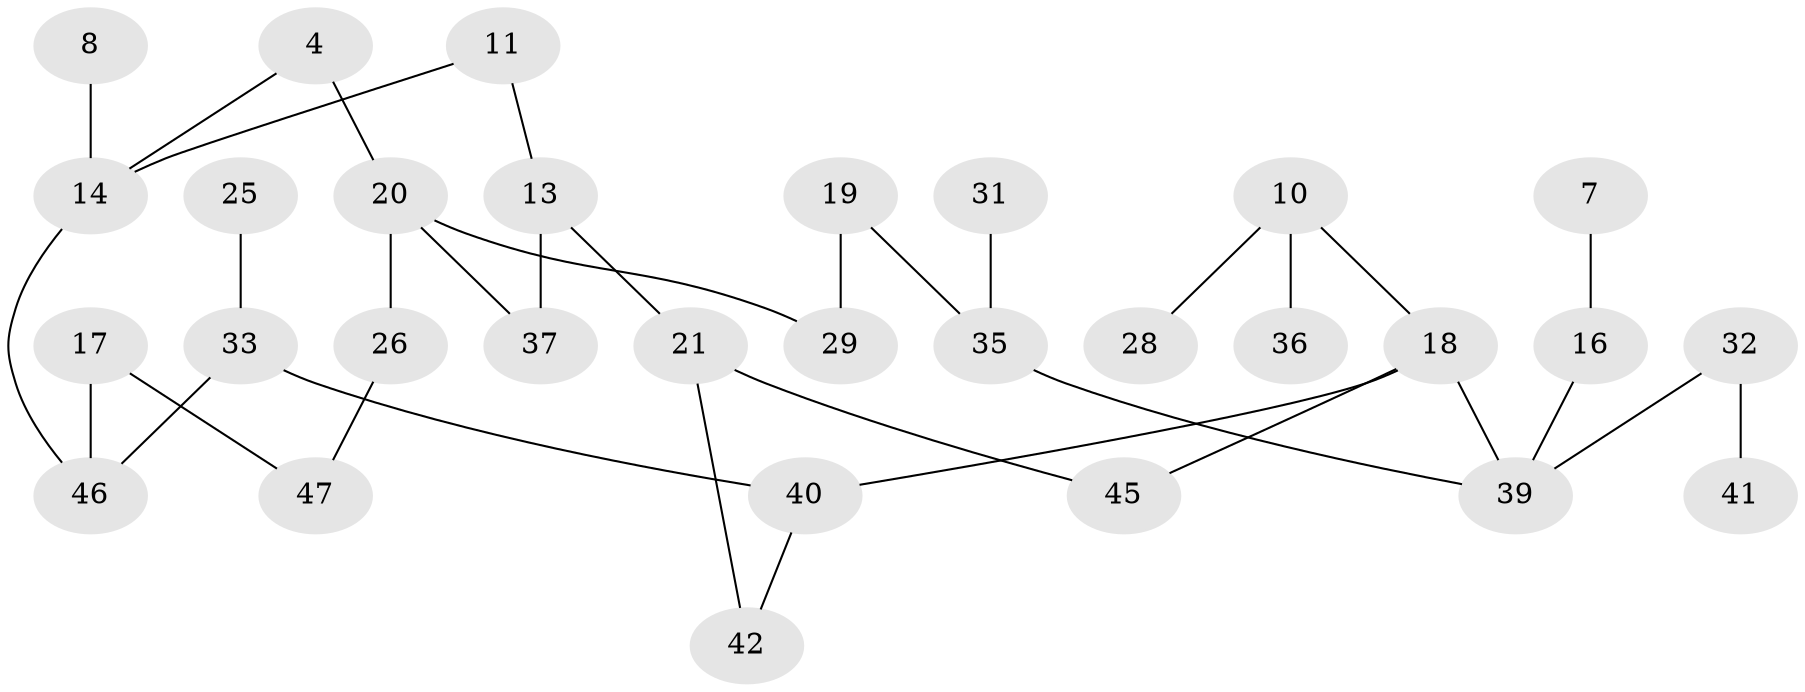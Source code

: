 // original degree distribution, {1: 0.2978723404255319, 2: 0.3723404255319149, 0: 0.13829787234042554, 3: 0.10638297872340426, 4: 0.05319148936170213, 5: 0.02127659574468085, 6: 0.010638297872340425}
// Generated by graph-tools (version 1.1) at 2025/00/03/09/25 03:00:46]
// undirected, 30 vertices, 34 edges
graph export_dot {
graph [start="1"]
  node [color=gray90,style=filled];
  4;
  7;
  8;
  10;
  11;
  13;
  14;
  16;
  17;
  18;
  19;
  20;
  21;
  25;
  26;
  28;
  29;
  31;
  32;
  33;
  35;
  36;
  37;
  39;
  40;
  41;
  42;
  45;
  46;
  47;
  4 -- 14 [weight=1.0];
  4 -- 20 [weight=1.0];
  7 -- 16 [weight=1.0];
  8 -- 14 [weight=1.0];
  10 -- 18 [weight=1.0];
  10 -- 28 [weight=1.0];
  10 -- 36 [weight=1.0];
  11 -- 13 [weight=1.0];
  11 -- 14 [weight=1.0];
  13 -- 21 [weight=1.0];
  13 -- 37 [weight=1.0];
  14 -- 46 [weight=1.0];
  16 -- 39 [weight=1.0];
  17 -- 46 [weight=1.0];
  17 -- 47 [weight=1.0];
  18 -- 39 [weight=1.0];
  18 -- 40 [weight=1.0];
  18 -- 45 [weight=1.0];
  19 -- 29 [weight=1.0];
  19 -- 35 [weight=1.0];
  20 -- 26 [weight=1.0];
  20 -- 29 [weight=1.0];
  20 -- 37 [weight=1.0];
  21 -- 42 [weight=1.0];
  21 -- 45 [weight=1.0];
  25 -- 33 [weight=1.0];
  26 -- 47 [weight=1.0];
  31 -- 35 [weight=1.0];
  32 -- 39 [weight=1.0];
  32 -- 41 [weight=1.0];
  33 -- 40 [weight=1.0];
  33 -- 46 [weight=1.0];
  35 -- 39 [weight=1.0];
  40 -- 42 [weight=1.0];
}
